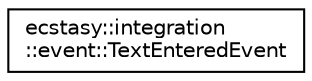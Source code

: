 digraph "Graphical Class Hierarchy"
{
 // LATEX_PDF_SIZE
  edge [fontname="Helvetica",fontsize="10",labelfontname="Helvetica",labelfontsize="10"];
  node [fontname="Helvetica",fontsize="10",shape=record];
  rankdir="LR";
  Node0 [label="ecstasy::integration\l::event::TextEnteredEvent",height=0.2,width=0.4,color="black", fillcolor="white", style="filled",URL="$structecstasy_1_1integration_1_1event_1_1_text_entered_event.html",tooltip="Event describing a text (character) entered."];
}

